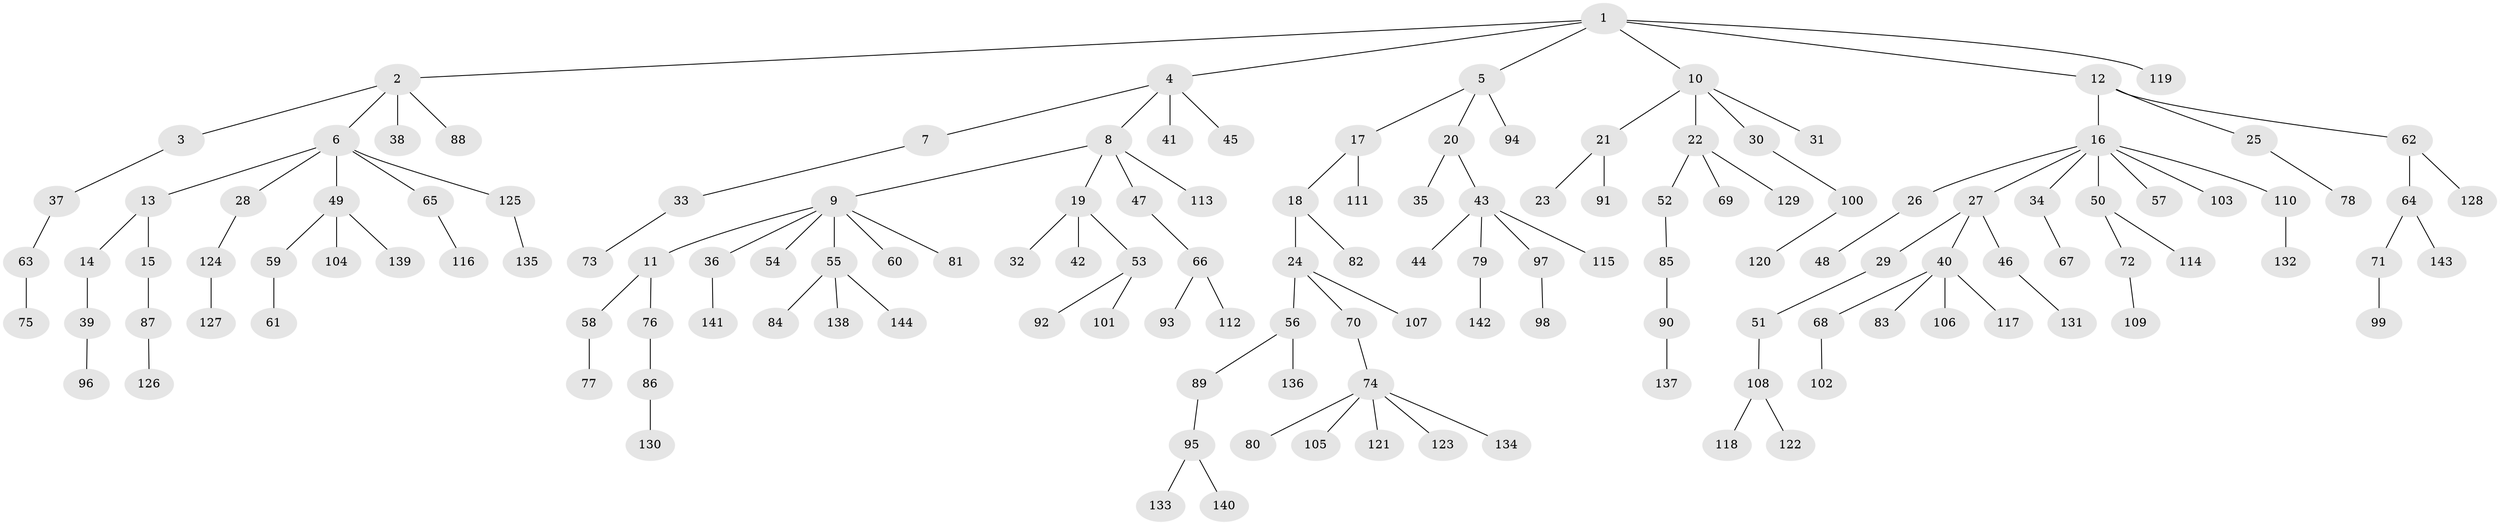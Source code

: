 // coarse degree distribution, {10: 0.013888888888888888, 2: 0.16666666666666666, 4: 0.027777777777777776, 6: 0.041666666666666664, 7: 0.013888888888888888, 5: 0.041666666666666664, 3: 0.06944444444444445, 1: 0.625}
// Generated by graph-tools (version 1.1) at 2025/19/03/04/25 18:19:10]
// undirected, 144 vertices, 143 edges
graph export_dot {
graph [start="1"]
  node [color=gray90,style=filled];
  1;
  2;
  3;
  4;
  5;
  6;
  7;
  8;
  9;
  10;
  11;
  12;
  13;
  14;
  15;
  16;
  17;
  18;
  19;
  20;
  21;
  22;
  23;
  24;
  25;
  26;
  27;
  28;
  29;
  30;
  31;
  32;
  33;
  34;
  35;
  36;
  37;
  38;
  39;
  40;
  41;
  42;
  43;
  44;
  45;
  46;
  47;
  48;
  49;
  50;
  51;
  52;
  53;
  54;
  55;
  56;
  57;
  58;
  59;
  60;
  61;
  62;
  63;
  64;
  65;
  66;
  67;
  68;
  69;
  70;
  71;
  72;
  73;
  74;
  75;
  76;
  77;
  78;
  79;
  80;
  81;
  82;
  83;
  84;
  85;
  86;
  87;
  88;
  89;
  90;
  91;
  92;
  93;
  94;
  95;
  96;
  97;
  98;
  99;
  100;
  101;
  102;
  103;
  104;
  105;
  106;
  107;
  108;
  109;
  110;
  111;
  112;
  113;
  114;
  115;
  116;
  117;
  118;
  119;
  120;
  121;
  122;
  123;
  124;
  125;
  126;
  127;
  128;
  129;
  130;
  131;
  132;
  133;
  134;
  135;
  136;
  137;
  138;
  139;
  140;
  141;
  142;
  143;
  144;
  1 -- 2;
  1 -- 4;
  1 -- 5;
  1 -- 10;
  1 -- 12;
  1 -- 119;
  2 -- 3;
  2 -- 6;
  2 -- 38;
  2 -- 88;
  3 -- 37;
  4 -- 7;
  4 -- 8;
  4 -- 41;
  4 -- 45;
  5 -- 17;
  5 -- 20;
  5 -- 94;
  6 -- 13;
  6 -- 28;
  6 -- 49;
  6 -- 65;
  6 -- 125;
  7 -- 33;
  8 -- 9;
  8 -- 19;
  8 -- 47;
  8 -- 113;
  9 -- 11;
  9 -- 36;
  9 -- 54;
  9 -- 55;
  9 -- 60;
  9 -- 81;
  10 -- 21;
  10 -- 22;
  10 -- 30;
  10 -- 31;
  11 -- 58;
  11 -- 76;
  12 -- 16;
  12 -- 25;
  12 -- 62;
  13 -- 14;
  13 -- 15;
  14 -- 39;
  15 -- 87;
  16 -- 26;
  16 -- 27;
  16 -- 34;
  16 -- 50;
  16 -- 57;
  16 -- 103;
  16 -- 110;
  17 -- 18;
  17 -- 111;
  18 -- 24;
  18 -- 82;
  19 -- 32;
  19 -- 42;
  19 -- 53;
  20 -- 35;
  20 -- 43;
  21 -- 23;
  21 -- 91;
  22 -- 52;
  22 -- 69;
  22 -- 129;
  24 -- 56;
  24 -- 70;
  24 -- 107;
  25 -- 78;
  26 -- 48;
  27 -- 29;
  27 -- 40;
  27 -- 46;
  28 -- 124;
  29 -- 51;
  30 -- 100;
  33 -- 73;
  34 -- 67;
  36 -- 141;
  37 -- 63;
  39 -- 96;
  40 -- 68;
  40 -- 83;
  40 -- 106;
  40 -- 117;
  43 -- 44;
  43 -- 79;
  43 -- 97;
  43 -- 115;
  46 -- 131;
  47 -- 66;
  49 -- 59;
  49 -- 104;
  49 -- 139;
  50 -- 72;
  50 -- 114;
  51 -- 108;
  52 -- 85;
  53 -- 92;
  53 -- 101;
  55 -- 84;
  55 -- 138;
  55 -- 144;
  56 -- 89;
  56 -- 136;
  58 -- 77;
  59 -- 61;
  62 -- 64;
  62 -- 128;
  63 -- 75;
  64 -- 71;
  64 -- 143;
  65 -- 116;
  66 -- 93;
  66 -- 112;
  68 -- 102;
  70 -- 74;
  71 -- 99;
  72 -- 109;
  74 -- 80;
  74 -- 105;
  74 -- 121;
  74 -- 123;
  74 -- 134;
  76 -- 86;
  79 -- 142;
  85 -- 90;
  86 -- 130;
  87 -- 126;
  89 -- 95;
  90 -- 137;
  95 -- 133;
  95 -- 140;
  97 -- 98;
  100 -- 120;
  108 -- 118;
  108 -- 122;
  110 -- 132;
  124 -- 127;
  125 -- 135;
}
